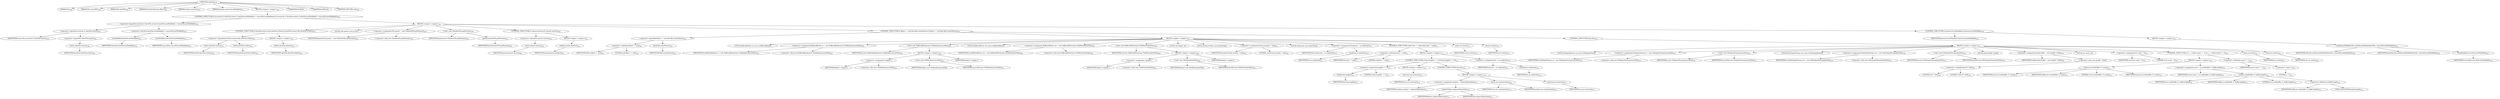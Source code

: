 digraph "copyFile" {  
"252" [label = <(METHOD,copyFile)<SUB>186</SUB>> ]
"30" [label = <(PARAM,this)<SUB>186</SUB>> ]
"253" [label = <(PARAM,File sourceFile)<SUB>186</SUB>> ]
"254" [label = <(PARAM,File destFile)<SUB>186</SUB>> ]
"255" [label = <(PARAM,FilterSetCollection filters)<SUB>186</SUB>> ]
"256" [label = <(PARAM,boolean overwrite)<SUB>187</SUB>> ]
"257" [label = <(PARAM,boolean preserveLastModified)<SUB>187</SUB>> ]
"258" [label = <(BLOCK,&lt;empty&gt;,&lt;empty&gt;)<SUB>188</SUB>> ]
"259" [label = <(CONTROL_STRUCTURE,if (overwrite || !destFile.exists() || destFile.lastModified() &lt; sourceFile.lastModified()),if (overwrite || !destFile.exists() || destFile.lastModified() &lt; sourceFile.lastModified()))<SUB>190</SUB>> ]
"260" [label = <(&lt;operator&gt;.logicalOr,overwrite || !destFile.exists() || destFile.lastModified() &lt; sourceFile.lastModified())<SUB>190</SUB>> ]
"261" [label = <(&lt;operator&gt;.logicalOr,overwrite || !destFile.exists())<SUB>190</SUB>> ]
"262" [label = <(IDENTIFIER,overwrite,overwrite || !destFile.exists())<SUB>190</SUB>> ]
"263" [label = <(&lt;operator&gt;.logicalNot,!destFile.exists())<SUB>190</SUB>> ]
"264" [label = <(exists,destFile.exists())<SUB>190</SUB>> ]
"265" [label = <(IDENTIFIER,destFile,destFile.exists())<SUB>190</SUB>> ]
"266" [label = <(&lt;operator&gt;.lessThan,destFile.lastModified() &lt; sourceFile.lastModified())<SUB>191</SUB>> ]
"267" [label = <(lastModified,destFile.lastModified())<SUB>191</SUB>> ]
"268" [label = <(IDENTIFIER,destFile,destFile.lastModified())<SUB>191</SUB>> ]
"269" [label = <(lastModified,sourceFile.lastModified())<SUB>191</SUB>> ]
"270" [label = <(IDENTIFIER,sourceFile,sourceFile.lastModified())<SUB>191</SUB>> ]
"271" [label = <(BLOCK,&lt;empty&gt;,&lt;empty&gt;)<SUB>191</SUB>> ]
"272" [label = <(CONTROL_STRUCTURE,if (destFile.exists() &amp;&amp; destFile.isFile()),if (destFile.exists() &amp;&amp; destFile.isFile()))<SUB>193</SUB>> ]
"273" [label = <(&lt;operator&gt;.logicalAnd,destFile.exists() &amp;&amp; destFile.isFile())<SUB>193</SUB>> ]
"274" [label = <(exists,destFile.exists())<SUB>193</SUB>> ]
"275" [label = <(IDENTIFIER,destFile,destFile.exists())<SUB>193</SUB>> ]
"276" [label = <(isFile,destFile.isFile())<SUB>193</SUB>> ]
"277" [label = <(IDENTIFIER,destFile,destFile.isFile())<SUB>193</SUB>> ]
"278" [label = <(BLOCK,&lt;empty&gt;,&lt;empty&gt;)<SUB>193</SUB>> ]
"279" [label = <(delete,destFile.delete())<SUB>194</SUB>> ]
"280" [label = <(IDENTIFIER,destFile,destFile.delete())<SUB>194</SUB>> ]
"20" [label = <(LOCAL,File parent: java.io.File)> ]
"281" [label = <(&lt;operator&gt;.assignment,File parent = new File(destFile.getParent()))<SUB>199</SUB>> ]
"282" [label = <(IDENTIFIER,parent,File parent = new File(destFile.getParent()))<SUB>199</SUB>> ]
"283" [label = <(&lt;operator&gt;.alloc,new File(destFile.getParent()))<SUB>199</SUB>> ]
"284" [label = <(&lt;init&gt;,new File(destFile.getParent()))<SUB>199</SUB>> ]
"19" [label = <(IDENTIFIER,parent,new File(destFile.getParent()))<SUB>199</SUB>> ]
"285" [label = <(getParent,destFile.getParent())<SUB>199</SUB>> ]
"286" [label = <(IDENTIFIER,destFile,destFile.getParent())<SUB>199</SUB>> ]
"287" [label = <(CONTROL_STRUCTURE,if (!parent.exists()),if (!parent.exists()))<SUB>200</SUB>> ]
"288" [label = <(&lt;operator&gt;.logicalNot,!parent.exists())<SUB>200</SUB>> ]
"289" [label = <(exists,parent.exists())<SUB>200</SUB>> ]
"290" [label = <(IDENTIFIER,parent,parent.exists())<SUB>200</SUB>> ]
"291" [label = <(BLOCK,&lt;empty&gt;,&lt;empty&gt;)<SUB>200</SUB>> ]
"292" [label = <(mkdirs,parent.mkdirs())<SUB>201</SUB>> ]
"293" [label = <(IDENTIFIER,parent,parent.mkdirs())<SUB>201</SUB>> ]
"294" [label = <(CONTROL_STRUCTURE,if (filters != null &amp;&amp; filters.hasFilters()),if (filters != null &amp;&amp; filters.hasFilters()))<SUB>204</SUB>> ]
"295" [label = <(&lt;operator&gt;.logicalAnd,filters != null &amp;&amp; filters.hasFilters())<SUB>204</SUB>> ]
"296" [label = <(&lt;operator&gt;.notEquals,filters != null)<SUB>204</SUB>> ]
"297" [label = <(IDENTIFIER,filters,filters != null)<SUB>204</SUB>> ]
"298" [label = <(LITERAL,null,filters != null)<SUB>204</SUB>> ]
"299" [label = <(hasFilters,hasFilters())<SUB>204</SUB>> ]
"300" [label = <(IDENTIFIER,filters,hasFilters())<SUB>204</SUB>> ]
"301" [label = <(BLOCK,&lt;empty&gt;,&lt;empty&gt;)<SUB>204</SUB>> ]
"22" [label = <(LOCAL,BufferedReader in: java.io.BufferedReader)> ]
"302" [label = <(&lt;operator&gt;.assignment,BufferedReader in = new BufferedReader(new FileReader(sourceFile)))<SUB>205</SUB>> ]
"303" [label = <(IDENTIFIER,in,BufferedReader in = new BufferedReader(new FileReader(sourceFile)))<SUB>205</SUB>> ]
"304" [label = <(&lt;operator&gt;.alloc,new BufferedReader(new FileReader(sourceFile)))<SUB>205</SUB>> ]
"305" [label = <(&lt;init&gt;,new BufferedReader(new FileReader(sourceFile)))<SUB>205</SUB>> ]
"21" [label = <(IDENTIFIER,in,new BufferedReader(new FileReader(sourceFile)))<SUB>205</SUB>> ]
"306" [label = <(BLOCK,&lt;empty&gt;,&lt;empty&gt;)<SUB>205</SUB>> ]
"307" [label = <(&lt;operator&gt;.assignment,&lt;empty&gt;)> ]
"308" [label = <(IDENTIFIER,$obj11,&lt;empty&gt;)> ]
"309" [label = <(&lt;operator&gt;.alloc,new FileReader(sourceFile))<SUB>205</SUB>> ]
"310" [label = <(&lt;init&gt;,new FileReader(sourceFile))<SUB>205</SUB>> ]
"311" [label = <(IDENTIFIER,$obj11,new FileReader(sourceFile))> ]
"312" [label = <(IDENTIFIER,sourceFile,new FileReader(sourceFile))<SUB>205</SUB>> ]
"313" [label = <(IDENTIFIER,$obj11,&lt;empty&gt;)> ]
"24" [label = <(LOCAL,BufferedWriter out: java.io.BufferedWriter)> ]
"314" [label = <(&lt;operator&gt;.assignment,BufferedWriter out = new BufferedWriter(new FileWriter(destFile)))<SUB>206</SUB>> ]
"315" [label = <(IDENTIFIER,out,BufferedWriter out = new BufferedWriter(new FileWriter(destFile)))<SUB>206</SUB>> ]
"316" [label = <(&lt;operator&gt;.alloc,new BufferedWriter(new FileWriter(destFile)))<SUB>206</SUB>> ]
"317" [label = <(&lt;init&gt;,new BufferedWriter(new FileWriter(destFile)))<SUB>206</SUB>> ]
"23" [label = <(IDENTIFIER,out,new BufferedWriter(new FileWriter(destFile)))<SUB>206</SUB>> ]
"318" [label = <(BLOCK,&lt;empty&gt;,&lt;empty&gt;)<SUB>206</SUB>> ]
"319" [label = <(&lt;operator&gt;.assignment,&lt;empty&gt;)> ]
"320" [label = <(IDENTIFIER,$obj13,&lt;empty&gt;)> ]
"321" [label = <(&lt;operator&gt;.alloc,new FileWriter(destFile))<SUB>206</SUB>> ]
"322" [label = <(&lt;init&gt;,new FileWriter(destFile))<SUB>206</SUB>> ]
"323" [label = <(IDENTIFIER,$obj13,new FileWriter(destFile))> ]
"324" [label = <(IDENTIFIER,destFile,new FileWriter(destFile))<SUB>206</SUB>> ]
"325" [label = <(IDENTIFIER,$obj13,&lt;empty&gt;)> ]
"326" [label = <(LOCAL,int length: int)> ]
"327" [label = <(LOCAL,String newline: java.lang.String)> ]
"328" [label = <(&lt;operator&gt;.assignment,String newline = null)<SUB>209</SUB>> ]
"329" [label = <(IDENTIFIER,newline,String newline = null)<SUB>209</SUB>> ]
"330" [label = <(LITERAL,null,String newline = null)<SUB>209</SUB>> ]
"331" [label = <(LOCAL,String line: java.lang.String)> ]
"332" [label = <(&lt;operator&gt;.assignment,String line = in.readLine())<SUB>210</SUB>> ]
"333" [label = <(IDENTIFIER,line,String line = in.readLine())<SUB>210</SUB>> ]
"334" [label = <(readLine,in.readLine())<SUB>210</SUB>> ]
"335" [label = <(IDENTIFIER,in,in.readLine())<SUB>210</SUB>> ]
"336" [label = <(CONTROL_STRUCTURE,while (line != null),while (line != null))<SUB>211</SUB>> ]
"337" [label = <(&lt;operator&gt;.notEquals,line != null)<SUB>211</SUB>> ]
"338" [label = <(IDENTIFIER,line,line != null)<SUB>211</SUB>> ]
"339" [label = <(LITERAL,null,line != null)<SUB>211</SUB>> ]
"340" [label = <(BLOCK,&lt;empty&gt;,&lt;empty&gt;)<SUB>211</SUB>> ]
"341" [label = <(CONTROL_STRUCTURE,if (line.length() == 0),if (line.length() == 0))<SUB>212</SUB>> ]
"342" [label = <(&lt;operator&gt;.equals,line.length() == 0)<SUB>212</SUB>> ]
"343" [label = <(length,line.length())<SUB>212</SUB>> ]
"344" [label = <(IDENTIFIER,line,line.length())<SUB>212</SUB>> ]
"345" [label = <(LITERAL,0,line.length() == 0)<SUB>212</SUB>> ]
"346" [label = <(BLOCK,&lt;empty&gt;,&lt;empty&gt;)<SUB>212</SUB>> ]
"347" [label = <(newLine,out.newLine())<SUB>213</SUB>> ]
"348" [label = <(IDENTIFIER,out,out.newLine())<SUB>213</SUB>> ]
"349" [label = <(CONTROL_STRUCTURE,else,else)<SUB>214</SUB>> ]
"350" [label = <(BLOCK,&lt;empty&gt;,&lt;empty&gt;)<SUB>214</SUB>> ]
"351" [label = <(&lt;operator&gt;.assignment,newline = replaceTokens(line))<SUB>215</SUB>> ]
"352" [label = <(IDENTIFIER,newline,newline = replaceTokens(line))<SUB>215</SUB>> ]
"353" [label = <(replaceTokens,replaceTokens(line))<SUB>215</SUB>> ]
"354" [label = <(IDENTIFIER,filters,replaceTokens(line))<SUB>215</SUB>> ]
"355" [label = <(IDENTIFIER,line,replaceTokens(line))<SUB>215</SUB>> ]
"356" [label = <(write,out.write(newline))<SUB>216</SUB>> ]
"357" [label = <(IDENTIFIER,out,out.write(newline))<SUB>216</SUB>> ]
"358" [label = <(IDENTIFIER,newline,out.write(newline))<SUB>216</SUB>> ]
"359" [label = <(newLine,out.newLine())<SUB>217</SUB>> ]
"360" [label = <(IDENTIFIER,out,out.newLine())<SUB>217</SUB>> ]
"361" [label = <(&lt;operator&gt;.assignment,line = in.readLine())<SUB>219</SUB>> ]
"362" [label = <(IDENTIFIER,line,line = in.readLine())<SUB>219</SUB>> ]
"363" [label = <(readLine,in.readLine())<SUB>219</SUB>> ]
"364" [label = <(IDENTIFIER,in,in.readLine())<SUB>219</SUB>> ]
"365" [label = <(close,out.close())<SUB>222</SUB>> ]
"366" [label = <(IDENTIFIER,out,out.close())<SUB>222</SUB>> ]
"367" [label = <(close,in.close())<SUB>223</SUB>> ]
"368" [label = <(IDENTIFIER,in,in.close())<SUB>223</SUB>> ]
"369" [label = <(CONTROL_STRUCTURE,else,else)<SUB>224</SUB>> ]
"370" [label = <(BLOCK,&lt;empty&gt;,&lt;empty&gt;)<SUB>224</SUB>> ]
"26" [label = <(LOCAL,FileInputStream in: java.io.FileInputStream)> ]
"371" [label = <(&lt;operator&gt;.assignment,FileInputStream in = new FileInputStream(sourceFile))<SUB>225</SUB>> ]
"372" [label = <(IDENTIFIER,in,FileInputStream in = new FileInputStream(sourceFile))<SUB>225</SUB>> ]
"373" [label = <(&lt;operator&gt;.alloc,new FileInputStream(sourceFile))<SUB>225</SUB>> ]
"374" [label = <(&lt;init&gt;,new FileInputStream(sourceFile))<SUB>225</SUB>> ]
"25" [label = <(IDENTIFIER,in,new FileInputStream(sourceFile))<SUB>225</SUB>> ]
"375" [label = <(IDENTIFIER,sourceFile,new FileInputStream(sourceFile))<SUB>225</SUB>> ]
"28" [label = <(LOCAL,FileOutputStream out: java.io.FileOutputStream)> ]
"376" [label = <(&lt;operator&gt;.assignment,FileOutputStream out = new FileOutputStream(destFile))<SUB>226</SUB>> ]
"377" [label = <(IDENTIFIER,out,FileOutputStream out = new FileOutputStream(destFile))<SUB>226</SUB>> ]
"378" [label = <(&lt;operator&gt;.alloc,new FileOutputStream(destFile))<SUB>226</SUB>> ]
"379" [label = <(&lt;init&gt;,new FileOutputStream(destFile))<SUB>226</SUB>> ]
"27" [label = <(IDENTIFIER,out,new FileOutputStream(destFile))<SUB>226</SUB>> ]
"380" [label = <(IDENTIFIER,destFile,new FileOutputStream(destFile))<SUB>226</SUB>> ]
"381" [label = <(LOCAL,byte[] buffer: byte[])> ]
"382" [label = <(&lt;operator&gt;.assignment,byte[] buffer = new byte[8 * 1024])<SUB>228</SUB>> ]
"383" [label = <(IDENTIFIER,buffer,byte[] buffer = new byte[8 * 1024])<SUB>228</SUB>> ]
"384" [label = <(&lt;operator&gt;.alloc,new byte[8 * 1024])> ]
"385" [label = <(&lt;operator&gt;.multiplication,8 * 1024)<SUB>228</SUB>> ]
"386" [label = <(LITERAL,8,8 * 1024)<SUB>228</SUB>> ]
"387" [label = <(LITERAL,1024,8 * 1024)<SUB>228</SUB>> ]
"388" [label = <(LOCAL,int count: int)> ]
"389" [label = <(&lt;operator&gt;.assignment,int count = 0)<SUB>229</SUB>> ]
"390" [label = <(IDENTIFIER,count,int count = 0)<SUB>229</SUB>> ]
"391" [label = <(LITERAL,0,int count = 0)<SUB>229</SUB>> ]
"392" [label = <(CONTROL_STRUCTURE,do {...} while (count != -1),do {...} while (count != -1))<SUB>230</SUB>> ]
"393" [label = <(BLOCK,&lt;empty&gt;,&lt;empty&gt;)<SUB>230</SUB>> ]
"394" [label = <(write,out.write(buffer, 0, count))<SUB>231</SUB>> ]
"395" [label = <(IDENTIFIER,out,out.write(buffer, 0, count))<SUB>231</SUB>> ]
"396" [label = <(IDENTIFIER,buffer,out.write(buffer, 0, count))<SUB>231</SUB>> ]
"397" [label = <(LITERAL,0,out.write(buffer, 0, count))<SUB>231</SUB>> ]
"398" [label = <(IDENTIFIER,count,out.write(buffer, 0, count))<SUB>231</SUB>> ]
"399" [label = <(&lt;operator&gt;.assignment,count = in.read(buffer, 0, buffer.length))<SUB>232</SUB>> ]
"400" [label = <(IDENTIFIER,count,count = in.read(buffer, 0, buffer.length))<SUB>232</SUB>> ]
"401" [label = <(read,in.read(buffer, 0, buffer.length))<SUB>232</SUB>> ]
"402" [label = <(IDENTIFIER,in,in.read(buffer, 0, buffer.length))<SUB>232</SUB>> ]
"403" [label = <(IDENTIFIER,buffer,in.read(buffer, 0, buffer.length))<SUB>232</SUB>> ]
"404" [label = <(LITERAL,0,in.read(buffer, 0, buffer.length))<SUB>232</SUB>> ]
"405" [label = <(&lt;operator&gt;.fieldAccess,buffer.length)<SUB>232</SUB>> ]
"406" [label = <(IDENTIFIER,buffer,in.read(buffer, 0, buffer.length))<SUB>232</SUB>> ]
"407" [label = <(FIELD_IDENTIFIER,length,length)<SUB>232</SUB>> ]
"408" [label = <(&lt;operator&gt;.notEquals,count != -1)<SUB>233</SUB>> ]
"409" [label = <(IDENTIFIER,count,count != -1)<SUB>233</SUB>> ]
"410" [label = <(&lt;operator&gt;.minus,-1)<SUB>233</SUB>> ]
"411" [label = <(LITERAL,1,-1)<SUB>233</SUB>> ]
"412" [label = <(close,in.close())<SUB>235</SUB>> ]
"413" [label = <(IDENTIFIER,in,in.close())<SUB>235</SUB>> ]
"414" [label = <(close,out.close())<SUB>236</SUB>> ]
"415" [label = <(IDENTIFIER,out,out.close())<SUB>236</SUB>> ]
"416" [label = <(CONTROL_STRUCTURE,if (preserveLastModified),if (preserveLastModified))<SUB>239</SUB>> ]
"417" [label = <(IDENTIFIER,preserveLastModified,if (preserveLastModified))<SUB>239</SUB>> ]
"418" [label = <(BLOCK,&lt;empty&gt;,&lt;empty&gt;)<SUB>239</SUB>> ]
"419" [label = <(setFileLastModified,this.setFileLastModified(destFile, sourceFile.lastModified()))<SUB>240</SUB>> ]
"29" [label = <(IDENTIFIER,this,this.setFileLastModified(destFile, sourceFile.lastModified()))<SUB>240</SUB>> ]
"420" [label = <(IDENTIFIER,destFile,this.setFileLastModified(destFile, sourceFile.lastModified()))<SUB>240</SUB>> ]
"421" [label = <(lastModified,sourceFile.lastModified())<SUB>240</SUB>> ]
"422" [label = <(IDENTIFIER,sourceFile,sourceFile.lastModified())<SUB>240</SUB>> ]
"423" [label = <(MODIFIER,PUBLIC)> ]
"424" [label = <(MODIFIER,VIRTUAL)> ]
"425" [label = <(METHOD_RETURN,void)<SUB>186</SUB>> ]
  "252" -> "30" 
  "252" -> "253" 
  "252" -> "254" 
  "252" -> "255" 
  "252" -> "256" 
  "252" -> "257" 
  "252" -> "258" 
  "252" -> "423" 
  "252" -> "424" 
  "252" -> "425" 
  "258" -> "259" 
  "259" -> "260" 
  "259" -> "271" 
  "260" -> "261" 
  "260" -> "266" 
  "261" -> "262" 
  "261" -> "263" 
  "263" -> "264" 
  "264" -> "265" 
  "266" -> "267" 
  "266" -> "269" 
  "267" -> "268" 
  "269" -> "270" 
  "271" -> "272" 
  "271" -> "20" 
  "271" -> "281" 
  "271" -> "284" 
  "271" -> "287" 
  "271" -> "294" 
  "271" -> "416" 
  "272" -> "273" 
  "272" -> "278" 
  "273" -> "274" 
  "273" -> "276" 
  "274" -> "275" 
  "276" -> "277" 
  "278" -> "279" 
  "279" -> "280" 
  "281" -> "282" 
  "281" -> "283" 
  "284" -> "19" 
  "284" -> "285" 
  "285" -> "286" 
  "287" -> "288" 
  "287" -> "291" 
  "288" -> "289" 
  "289" -> "290" 
  "291" -> "292" 
  "292" -> "293" 
  "294" -> "295" 
  "294" -> "301" 
  "294" -> "369" 
  "295" -> "296" 
  "295" -> "299" 
  "296" -> "297" 
  "296" -> "298" 
  "299" -> "300" 
  "301" -> "22" 
  "301" -> "302" 
  "301" -> "305" 
  "301" -> "24" 
  "301" -> "314" 
  "301" -> "317" 
  "301" -> "326" 
  "301" -> "327" 
  "301" -> "328" 
  "301" -> "331" 
  "301" -> "332" 
  "301" -> "336" 
  "301" -> "365" 
  "301" -> "367" 
  "302" -> "303" 
  "302" -> "304" 
  "305" -> "21" 
  "305" -> "306" 
  "306" -> "307" 
  "306" -> "310" 
  "306" -> "313" 
  "307" -> "308" 
  "307" -> "309" 
  "310" -> "311" 
  "310" -> "312" 
  "314" -> "315" 
  "314" -> "316" 
  "317" -> "23" 
  "317" -> "318" 
  "318" -> "319" 
  "318" -> "322" 
  "318" -> "325" 
  "319" -> "320" 
  "319" -> "321" 
  "322" -> "323" 
  "322" -> "324" 
  "328" -> "329" 
  "328" -> "330" 
  "332" -> "333" 
  "332" -> "334" 
  "334" -> "335" 
  "336" -> "337" 
  "336" -> "340" 
  "337" -> "338" 
  "337" -> "339" 
  "340" -> "341" 
  "340" -> "361" 
  "341" -> "342" 
  "341" -> "346" 
  "341" -> "349" 
  "342" -> "343" 
  "342" -> "345" 
  "343" -> "344" 
  "346" -> "347" 
  "347" -> "348" 
  "349" -> "350" 
  "350" -> "351" 
  "350" -> "356" 
  "350" -> "359" 
  "351" -> "352" 
  "351" -> "353" 
  "353" -> "354" 
  "353" -> "355" 
  "356" -> "357" 
  "356" -> "358" 
  "359" -> "360" 
  "361" -> "362" 
  "361" -> "363" 
  "363" -> "364" 
  "365" -> "366" 
  "367" -> "368" 
  "369" -> "370" 
  "370" -> "26" 
  "370" -> "371" 
  "370" -> "374" 
  "370" -> "28" 
  "370" -> "376" 
  "370" -> "379" 
  "370" -> "381" 
  "370" -> "382" 
  "370" -> "388" 
  "370" -> "389" 
  "370" -> "392" 
  "370" -> "412" 
  "370" -> "414" 
  "371" -> "372" 
  "371" -> "373" 
  "374" -> "25" 
  "374" -> "375" 
  "376" -> "377" 
  "376" -> "378" 
  "379" -> "27" 
  "379" -> "380" 
  "382" -> "383" 
  "382" -> "384" 
  "384" -> "385" 
  "385" -> "386" 
  "385" -> "387" 
  "389" -> "390" 
  "389" -> "391" 
  "392" -> "393" 
  "392" -> "408" 
  "393" -> "394" 
  "393" -> "399" 
  "394" -> "395" 
  "394" -> "396" 
  "394" -> "397" 
  "394" -> "398" 
  "399" -> "400" 
  "399" -> "401" 
  "401" -> "402" 
  "401" -> "403" 
  "401" -> "404" 
  "401" -> "405" 
  "405" -> "406" 
  "405" -> "407" 
  "408" -> "409" 
  "408" -> "410" 
  "410" -> "411" 
  "412" -> "413" 
  "414" -> "415" 
  "416" -> "417" 
  "416" -> "418" 
  "418" -> "419" 
  "419" -> "29" 
  "419" -> "420" 
  "419" -> "421" 
  "421" -> "422" 
}

